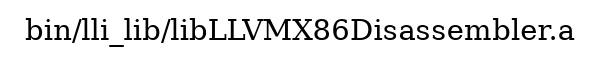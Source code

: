 digraph "bin/lli_lib/libLLVMX86Disassembler.a" {
	label="bin/lli_lib/libLLVMX86Disassembler.a";
	rankdir="LR"

}
